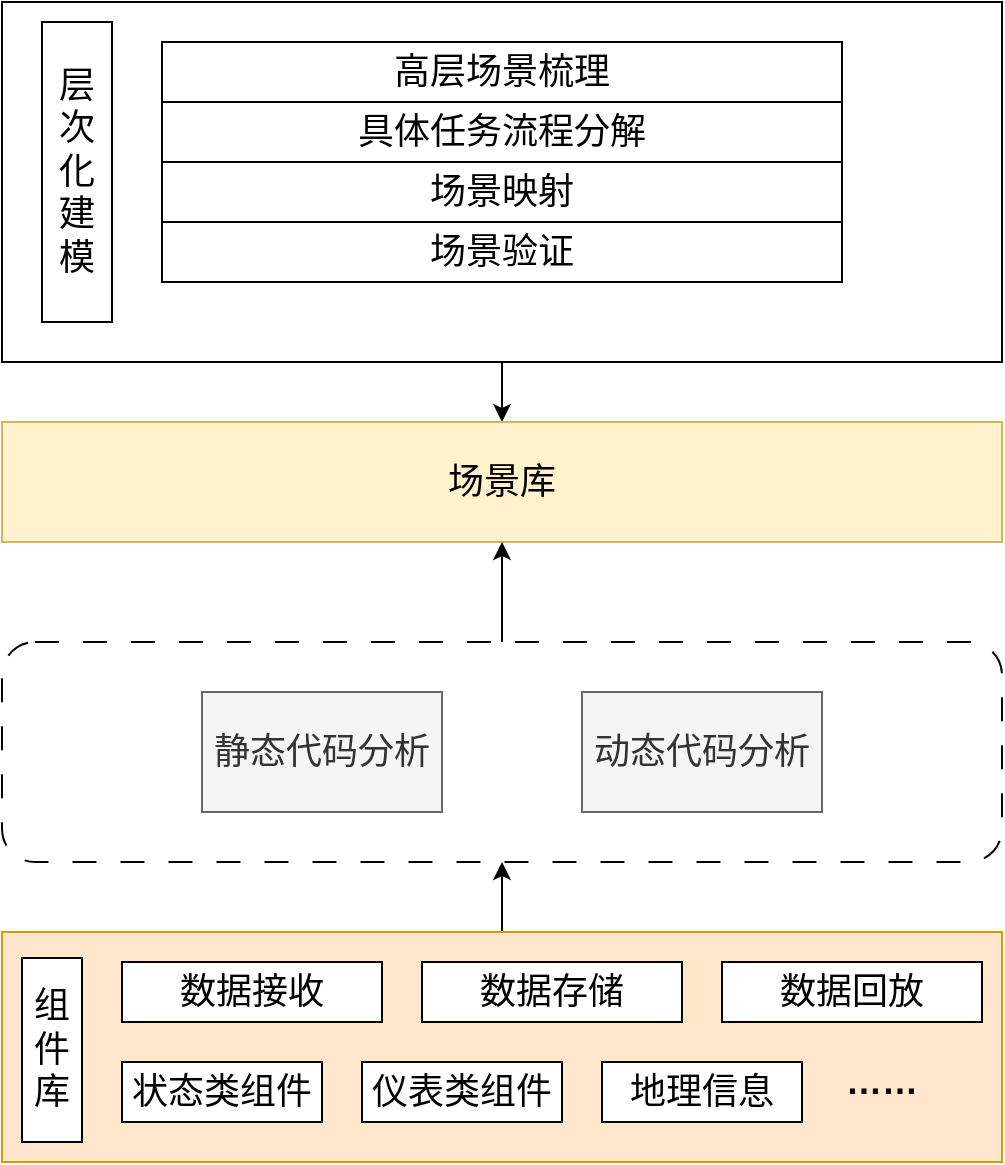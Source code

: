<mxfile version="24.7.17">
  <diagram name="第 1 页" id="dnIFz0Vcb2_LDBf7YLh0">
    <mxGraphModel dx="1026" dy="739" grid="0" gridSize="10" guides="1" tooltips="1" connect="1" arrows="1" fold="1" page="1" pageScale="1" pageWidth="827" pageHeight="1169" math="0" shadow="0">
      <root>
        <mxCell id="0" />
        <mxCell id="1" parent="0" />
        <mxCell id="ZFWEkaHRuu0Bfs18QtBD-8" style="edgeStyle=orthogonalEdgeStyle;rounded=0;orthogonalLoop=1;jettySize=auto;html=1;exitX=0.5;exitY=1;exitDx=0;exitDy=0;entryX=0.5;entryY=0;entryDx=0;entryDy=0;" edge="1" parent="1" source="ZFWEkaHRuu0Bfs18QtBD-4" target="ZFWEkaHRuu0Bfs18QtBD-1">
          <mxGeometry relative="1" as="geometry" />
        </mxCell>
        <mxCell id="ZFWEkaHRuu0Bfs18QtBD-4" value="" style="rounded=0;whiteSpace=wrap;html=1;strokeColor=default;" vertex="1" parent="1">
          <mxGeometry x="160" y="90" width="500" height="180" as="geometry" />
        </mxCell>
        <mxCell id="ZFWEkaHRuu0Bfs18QtBD-1" value="&lt;font style=&quot;font-size: 18px;&quot;&gt;场景库&lt;/font&gt;" style="rounded=0;whiteSpace=wrap;html=1;fillColor=#fff2cc;strokeColor=#d6b656;" vertex="1" parent="1">
          <mxGeometry x="160" y="300" width="500" height="60" as="geometry" />
        </mxCell>
        <mxCell id="ZFWEkaHRuu0Bfs18QtBD-2" value="&lt;font style=&quot;font-size: 18px;&quot;&gt;高层场景梳理&lt;/font&gt;" style="rounded=0;whiteSpace=wrap;html=1;" vertex="1" parent="1">
          <mxGeometry x="240" y="110" width="340" height="30" as="geometry" />
        </mxCell>
        <mxCell id="ZFWEkaHRuu0Bfs18QtBD-9" style="edgeStyle=orthogonalEdgeStyle;rounded=0;orthogonalLoop=1;jettySize=auto;html=1;entryX=0.5;entryY=1;entryDx=0;entryDy=0;" edge="1" parent="1" source="ZFWEkaHRuu0Bfs18QtBD-5" target="ZFWEkaHRuu0Bfs18QtBD-1">
          <mxGeometry relative="1" as="geometry" />
        </mxCell>
        <mxCell id="ZFWEkaHRuu0Bfs18QtBD-5" value="" style="rounded=1;whiteSpace=wrap;html=1;dashed=1;dashPattern=12 12;" vertex="1" parent="1">
          <mxGeometry x="160" y="410" width="500" height="110" as="geometry" />
        </mxCell>
        <mxCell id="ZFWEkaHRuu0Bfs18QtBD-14" style="edgeStyle=orthogonalEdgeStyle;rounded=0;orthogonalLoop=1;jettySize=auto;html=1;exitX=0.5;exitY=0;exitDx=0;exitDy=0;entryX=0.5;entryY=1;entryDx=0;entryDy=0;" edge="1" parent="1" source="ZFWEkaHRuu0Bfs18QtBD-10" target="ZFWEkaHRuu0Bfs18QtBD-5">
          <mxGeometry relative="1" as="geometry" />
        </mxCell>
        <mxCell id="ZFWEkaHRuu0Bfs18QtBD-10" value="&lt;p style=&quot;margin: 0pt 0pt 0.0pt; text-align: justify; font-family: Calibri; font-size: 10.5pt;&quot; class=&quot;MsoNormal&quot;&gt;&lt;br&gt;&lt;/p&gt;" style="rounded=0;whiteSpace=wrap;html=1;fillColor=#ffe6cc;strokeColor=#d79b00;" vertex="1" parent="1">
          <mxGeometry x="160" y="555" width="500" height="115" as="geometry" />
        </mxCell>
        <mxCell id="ZFWEkaHRuu0Bfs18QtBD-12" value="&lt;span style=&quot;font-size: 18px;&quot;&gt;静态代码分析&lt;/span&gt;" style="rounded=0;whiteSpace=wrap;html=1;fillColor=#f5f5f5;fontColor=#333333;strokeColor=#666666;" vertex="1" parent="1">
          <mxGeometry x="260" y="435" width="120" height="60" as="geometry" />
        </mxCell>
        <mxCell id="ZFWEkaHRuu0Bfs18QtBD-13" value="&lt;span style=&quot;font-size: 18px;&quot;&gt;动态代码分析&lt;/span&gt;" style="rounded=0;whiteSpace=wrap;html=1;fillColor=#f5f5f5;fontColor=#333333;strokeColor=#666666;" vertex="1" parent="1">
          <mxGeometry x="450" y="435" width="120" height="60" as="geometry" />
        </mxCell>
        <mxCell id="ZFWEkaHRuu0Bfs18QtBD-15" value="&lt;span style=&quot;font-size: 18px;&quot;&gt;层次化建模&lt;/span&gt;" style="rounded=0;whiteSpace=wrap;html=1;" vertex="1" parent="1">
          <mxGeometry x="180" y="100" width="35" height="150" as="geometry" />
        </mxCell>
        <mxCell id="ZFWEkaHRuu0Bfs18QtBD-16" value="&lt;span style=&quot;font-size: 18px;&quot;&gt;组件库&lt;/span&gt;" style="rounded=0;whiteSpace=wrap;html=1;" vertex="1" parent="1">
          <mxGeometry x="170" y="568" width="30" height="92" as="geometry" />
        </mxCell>
        <mxCell id="ZFWEkaHRuu0Bfs18QtBD-17" value="&lt;span style=&quot;font-size: 18px;&quot;&gt;数据接收&lt;/span&gt;" style="rounded=0;whiteSpace=wrap;html=1;" vertex="1" parent="1">
          <mxGeometry x="220" y="570" width="130" height="30" as="geometry" />
        </mxCell>
        <mxCell id="ZFWEkaHRuu0Bfs18QtBD-18" value="&lt;span style=&quot;font-size: 18px;&quot;&gt;状态类组件&lt;/span&gt;" style="rounded=0;whiteSpace=wrap;html=1;" vertex="1" parent="1">
          <mxGeometry x="220" y="620" width="100" height="30" as="geometry" />
        </mxCell>
        <mxCell id="ZFWEkaHRuu0Bfs18QtBD-19" value="&lt;span style=&quot;font-size: 18px;&quot;&gt;数据存储&lt;/span&gt;" style="rounded=0;whiteSpace=wrap;html=1;" vertex="1" parent="1">
          <mxGeometry x="370" y="570" width="130" height="30" as="geometry" />
        </mxCell>
        <mxCell id="ZFWEkaHRuu0Bfs18QtBD-20" value="&lt;span style=&quot;font-size: 18px;&quot;&gt;数据回放&lt;/span&gt;" style="rounded=0;whiteSpace=wrap;html=1;" vertex="1" parent="1">
          <mxGeometry x="520" y="570" width="130" height="30" as="geometry" />
        </mxCell>
        <mxCell id="ZFWEkaHRuu0Bfs18QtBD-21" value="&lt;span style=&quot;font-size: 18px;&quot;&gt;仪表类组件&lt;/span&gt;" style="rounded=0;whiteSpace=wrap;html=1;" vertex="1" parent="1">
          <mxGeometry x="340" y="620" width="100" height="30" as="geometry" />
        </mxCell>
        <mxCell id="ZFWEkaHRuu0Bfs18QtBD-23" value="&lt;span style=&quot;font-size: 18px;&quot;&gt;地理信息&lt;/span&gt;" style="rounded=0;whiteSpace=wrap;html=1;" vertex="1" parent="1">
          <mxGeometry x="460" y="620" width="100" height="30" as="geometry" />
        </mxCell>
        <mxCell id="ZFWEkaHRuu0Bfs18QtBD-24" value="&lt;font style=&quot;font-size: 18px;&quot;&gt;&lt;b style=&quot;&quot;&gt;……&lt;/b&gt;&lt;/font&gt;" style="rounded=0;whiteSpace=wrap;html=1;fillColor=none;strokeColor=none;" vertex="1" parent="1">
          <mxGeometry x="540" y="600" width="120" height="60" as="geometry" />
        </mxCell>
        <mxCell id="ZFWEkaHRuu0Bfs18QtBD-27" value="&lt;span style=&quot;font-size: 18px;&quot;&gt;具体任务流程分解&lt;/span&gt;" style="rounded=0;whiteSpace=wrap;html=1;" vertex="1" parent="1">
          <mxGeometry x="240" y="140" width="340" height="30" as="geometry" />
        </mxCell>
        <mxCell id="ZFWEkaHRuu0Bfs18QtBD-28" value="&lt;span style=&quot;font-size: 18px;&quot;&gt;场景映射&lt;/span&gt;" style="rounded=0;whiteSpace=wrap;html=1;" vertex="1" parent="1">
          <mxGeometry x="240" y="170" width="340" height="30" as="geometry" />
        </mxCell>
        <mxCell id="ZFWEkaHRuu0Bfs18QtBD-29" value="&lt;span style=&quot;font-size: 18px;&quot;&gt;场景验证&lt;/span&gt;" style="rounded=0;whiteSpace=wrap;html=1;" vertex="1" parent="1">
          <mxGeometry x="240" y="200" width="340" height="30" as="geometry" />
        </mxCell>
      </root>
    </mxGraphModel>
  </diagram>
</mxfile>

